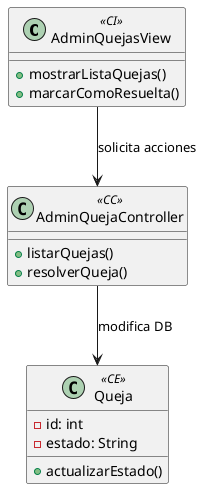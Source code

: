 @startuml GestionarQuejasAdmin
class "AdminQuejasView" as AdminView <<CI>> {
  + mostrarListaQuejas()
  + marcarComoResuelta()
}

class "AdminQuejaController" as AdminController <<CC>> {
  + listarQuejas()
  + resolverQueja()
}

class "Queja" as Queja <<CE>> {
  - id: int
  - estado: String
  + actualizarEstado()
}

AdminView --> AdminController : "solicita acciones"
AdminController --> Queja : "modifica DB"
@enduml